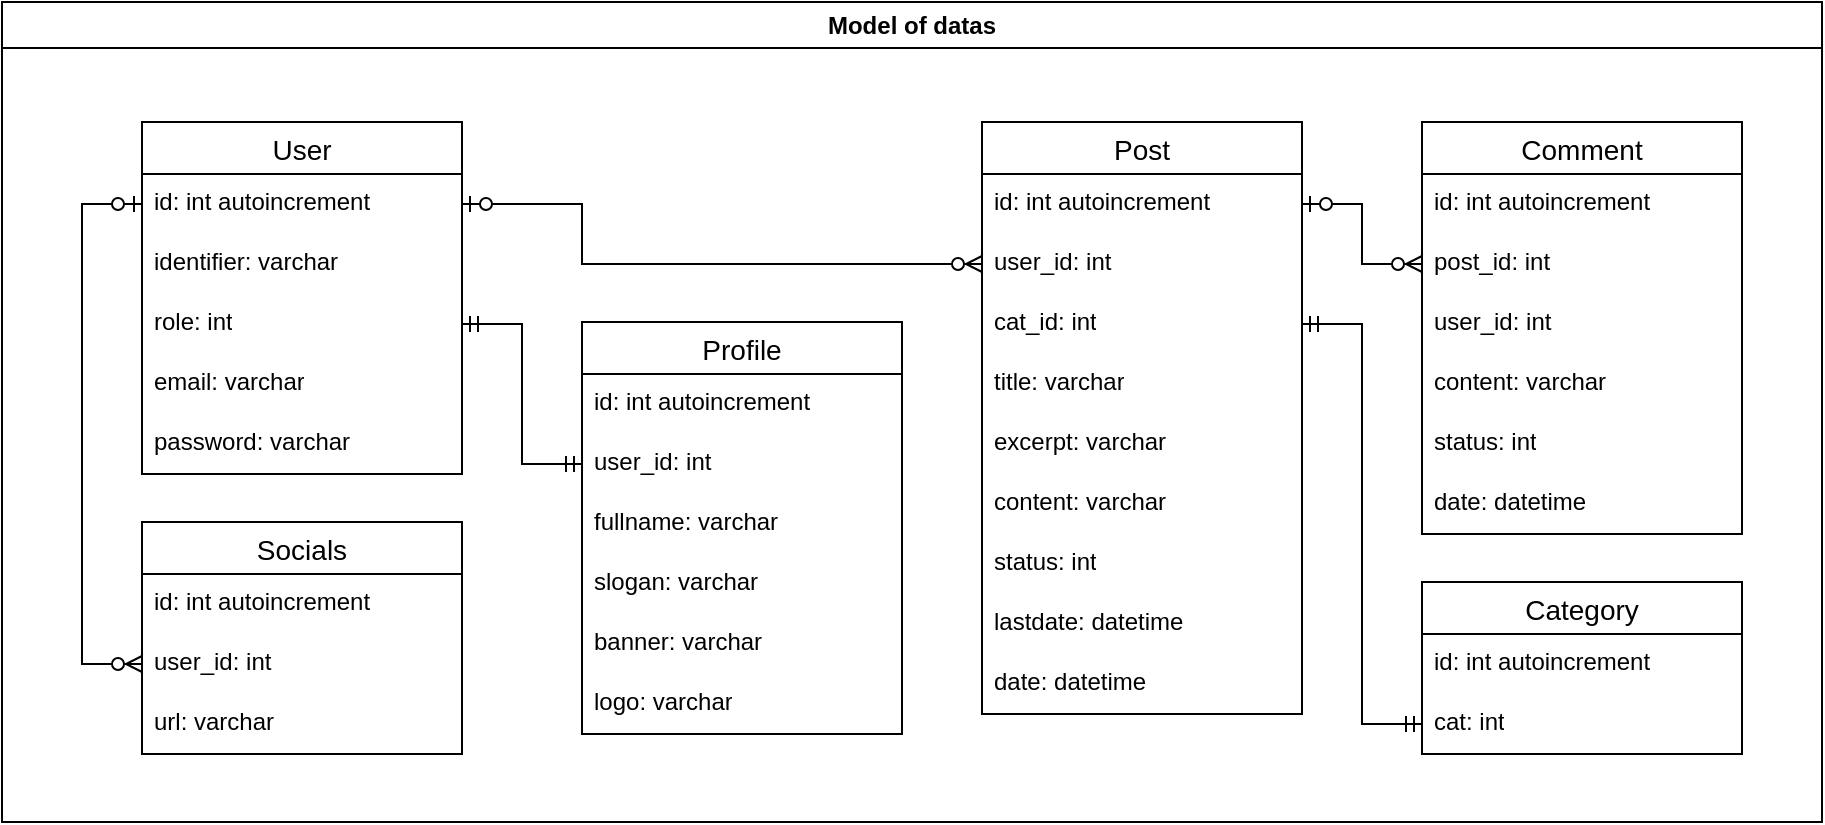 <mxfile version="21.6.8" type="device">
  <diagram name="Page-1" id="OrF_PTl5KjSIGfyUa2yR">
    <mxGraphModel dx="1760" dy="549" grid="1" gridSize="10" guides="1" tooltips="1" connect="1" arrows="1" fold="1" page="1" pageScale="1" pageWidth="827" pageHeight="1169" math="0" shadow="0">
      <root>
        <mxCell id="0" />
        <mxCell id="1" parent="0" />
        <mxCell id="ilpndXRTkQIPUri9wJSj-10" value="User" style="swimlane;fontStyle=0;childLayout=stackLayout;horizontal=1;startSize=26;horizontalStack=0;resizeParent=1;resizeParentMax=0;resizeLast=0;collapsible=1;marginBottom=0;align=center;fontSize=14;" parent="1" vertex="1">
          <mxGeometry x="-290" y="60" width="160" height="176" as="geometry" />
        </mxCell>
        <mxCell id="ilpndXRTkQIPUri9wJSj-11" value="&lt;div&gt;id: int autoincrement&lt;br&gt;&lt;/div&gt;" style="text;strokeColor=none;fillColor=none;spacingLeft=4;spacingRight=4;overflow=hidden;rotatable=0;points=[[0,0.5],[1,0.5]];portConstraint=eastwest;fontSize=12;whiteSpace=wrap;html=1;" parent="ilpndXRTkQIPUri9wJSj-10" vertex="1">
          <mxGeometry y="26" width="160" height="30" as="geometry" />
        </mxCell>
        <mxCell id="ilpndXRTkQIPUri9wJSj-12" value="identifier: varchar" style="text;strokeColor=none;fillColor=none;spacingLeft=4;spacingRight=4;overflow=hidden;rotatable=0;points=[[0,0.5],[1,0.5]];portConstraint=eastwest;fontSize=12;whiteSpace=wrap;html=1;" parent="ilpndXRTkQIPUri9wJSj-10" vertex="1">
          <mxGeometry y="56" width="160" height="30" as="geometry" />
        </mxCell>
        <mxCell id="ilpndXRTkQIPUri9wJSj-13" value="role: int" style="text;strokeColor=none;fillColor=none;spacingLeft=4;spacingRight=4;overflow=hidden;rotatable=0;points=[[0,0.5],[1,0.5]];portConstraint=eastwest;fontSize=12;whiteSpace=wrap;html=1;" parent="ilpndXRTkQIPUri9wJSj-10" vertex="1">
          <mxGeometry y="86" width="160" height="30" as="geometry" />
        </mxCell>
        <mxCell id="ilpndXRTkQIPUri9wJSj-18" value="email: varchar" style="text;strokeColor=none;fillColor=none;spacingLeft=4;spacingRight=4;overflow=hidden;rotatable=0;points=[[0,0.5],[1,0.5]];portConstraint=eastwest;fontSize=12;whiteSpace=wrap;html=1;" parent="ilpndXRTkQIPUri9wJSj-10" vertex="1">
          <mxGeometry y="116" width="160" height="30" as="geometry" />
        </mxCell>
        <mxCell id="pihXAxmbTOqJ1E5991uY-9" value="password: varchar" style="text;strokeColor=none;fillColor=none;spacingLeft=4;spacingRight=4;overflow=hidden;rotatable=0;points=[[0,0.5],[1,0.5]];portConstraint=eastwest;fontSize=12;whiteSpace=wrap;html=1;" parent="ilpndXRTkQIPUri9wJSj-10" vertex="1">
          <mxGeometry y="146" width="160" height="30" as="geometry" />
        </mxCell>
        <mxCell id="ilpndXRTkQIPUri9wJSj-67" value="" style="edgeStyle=orthogonalEdgeStyle;fontSize=12;html=1;endArrow=ERzeroToMany;startArrow=ERzeroToOne;rounded=0;exitX=1;exitY=0.5;exitDx=0;exitDy=0;entryX=0;entryY=0.5;entryDx=0;entryDy=0;" parent="1" source="ilpndXRTkQIPUri9wJSj-11" target="jWGZSJqZ004Za-gAq9pb-3" edge="1">
          <mxGeometry width="100" height="100" relative="1" as="geometry">
            <mxPoint x="-480" y="486" as="sourcePoint" />
            <mxPoint x="-290" y="410" as="targetPoint" />
            <Array as="points">
              <mxPoint x="-70" y="101" />
              <mxPoint x="-70" y="131" />
            </Array>
          </mxGeometry>
        </mxCell>
        <mxCell id="jWGZSJqZ004Za-gAq9pb-1" value="Post" style="swimlane;fontStyle=0;childLayout=stackLayout;horizontal=1;startSize=26;horizontalStack=0;resizeParent=1;resizeParentMax=0;resizeLast=0;collapsible=1;marginBottom=0;align=center;fontSize=14;" parent="1" vertex="1">
          <mxGeometry x="130" y="60" width="160" height="296" as="geometry" />
        </mxCell>
        <mxCell id="jWGZSJqZ004Za-gAq9pb-2" value="&lt;div&gt;id: int autoincrement&lt;br&gt;&lt;/div&gt;" style="text;strokeColor=none;fillColor=none;spacingLeft=4;spacingRight=4;overflow=hidden;rotatable=0;points=[[0,0.5],[1,0.5]];portConstraint=eastwest;fontSize=12;whiteSpace=wrap;html=1;" parent="jWGZSJqZ004Za-gAq9pb-1" vertex="1">
          <mxGeometry y="26" width="160" height="30" as="geometry" />
        </mxCell>
        <mxCell id="jWGZSJqZ004Za-gAq9pb-3" value="user_id: int" style="text;strokeColor=none;fillColor=none;spacingLeft=4;spacingRight=4;overflow=hidden;rotatable=0;points=[[0,0.5],[1,0.5]];portConstraint=eastwest;fontSize=12;whiteSpace=wrap;html=1;" parent="jWGZSJqZ004Za-gAq9pb-1" vertex="1">
          <mxGeometry y="56" width="160" height="30" as="geometry" />
        </mxCell>
        <mxCell id="jIam1u5oviMG-U3jpF7b-9" value="cat_id: int" style="text;strokeColor=none;fillColor=none;spacingLeft=4;spacingRight=4;overflow=hidden;rotatable=0;points=[[0,0.5],[1,0.5]];portConstraint=eastwest;fontSize=12;whiteSpace=wrap;html=1;" parent="jWGZSJqZ004Za-gAq9pb-1" vertex="1">
          <mxGeometry y="86" width="160" height="30" as="geometry" />
        </mxCell>
        <mxCell id="jWGZSJqZ004Za-gAq9pb-4" value="title: varchar" style="text;strokeColor=none;fillColor=none;spacingLeft=4;spacingRight=4;overflow=hidden;rotatable=0;points=[[0,0.5],[1,0.5]];portConstraint=eastwest;fontSize=12;whiteSpace=wrap;html=1;" parent="jWGZSJqZ004Za-gAq9pb-1" vertex="1">
          <mxGeometry y="116" width="160" height="30" as="geometry" />
        </mxCell>
        <mxCell id="jWGZSJqZ004Za-gAq9pb-5" value="excerpt: varchar" style="text;strokeColor=none;fillColor=none;spacingLeft=4;spacingRight=4;overflow=hidden;rotatable=0;points=[[0,0.5],[1,0.5]];portConstraint=eastwest;fontSize=12;whiteSpace=wrap;html=1;" parent="jWGZSJqZ004Za-gAq9pb-1" vertex="1">
          <mxGeometry y="146" width="160" height="30" as="geometry" />
        </mxCell>
        <mxCell id="jWGZSJqZ004Za-gAq9pb-6" value="content: varchar" style="text;strokeColor=none;fillColor=none;spacingLeft=4;spacingRight=4;overflow=hidden;rotatable=0;points=[[0,0.5],[1,0.5]];portConstraint=eastwest;fontSize=12;whiteSpace=wrap;html=1;" parent="jWGZSJqZ004Za-gAq9pb-1" vertex="1">
          <mxGeometry y="176" width="160" height="30" as="geometry" />
        </mxCell>
        <mxCell id="jIam1u5oviMG-U3jpF7b-10" value="status: int" style="text;strokeColor=none;fillColor=none;spacingLeft=4;spacingRight=4;overflow=hidden;rotatable=0;points=[[0,0.5],[1,0.5]];portConstraint=eastwest;fontSize=12;whiteSpace=wrap;html=1;" parent="jWGZSJqZ004Za-gAq9pb-1" vertex="1">
          <mxGeometry y="206" width="160" height="30" as="geometry" />
        </mxCell>
        <mxCell id="D9G0s8F2geswq2QvL_m--1" value="lastdate: datetime" style="text;strokeColor=none;fillColor=none;spacingLeft=4;spacingRight=4;overflow=hidden;rotatable=0;points=[[0,0.5],[1,0.5]];portConstraint=eastwest;fontSize=12;whiteSpace=wrap;html=1;" parent="jWGZSJqZ004Za-gAq9pb-1" vertex="1">
          <mxGeometry y="236" width="160" height="30" as="geometry" />
        </mxCell>
        <mxCell id="jIam1u5oviMG-U3jpF7b-11" value="date: datetime" style="text;strokeColor=none;fillColor=none;spacingLeft=4;spacingRight=4;overflow=hidden;rotatable=0;points=[[0,0.5],[1,0.5]];portConstraint=eastwest;fontSize=12;whiteSpace=wrap;html=1;" parent="jWGZSJqZ004Za-gAq9pb-1" vertex="1">
          <mxGeometry y="266" width="160" height="30" as="geometry" />
        </mxCell>
        <mxCell id="jWGZSJqZ004Za-gAq9pb-8" value="Comment" style="swimlane;fontStyle=0;childLayout=stackLayout;horizontal=1;startSize=26;horizontalStack=0;resizeParent=1;resizeParentMax=0;resizeLast=0;collapsible=1;marginBottom=0;align=center;fontSize=14;" parent="1" vertex="1">
          <mxGeometry x="350" y="60" width="160" height="206" as="geometry" />
        </mxCell>
        <mxCell id="jWGZSJqZ004Za-gAq9pb-9" value="&lt;div&gt;id: int autoincrement&lt;br&gt;&lt;/div&gt;" style="text;strokeColor=none;fillColor=none;spacingLeft=4;spacingRight=4;overflow=hidden;rotatable=0;points=[[0,0.5],[1,0.5]];portConstraint=eastwest;fontSize=12;whiteSpace=wrap;html=1;" parent="jWGZSJqZ004Za-gAq9pb-8" vertex="1">
          <mxGeometry y="26" width="160" height="30" as="geometry" />
        </mxCell>
        <mxCell id="jWGZSJqZ004Za-gAq9pb-12" value="post_id: int" style="text;strokeColor=none;fillColor=none;spacingLeft=4;spacingRight=4;overflow=hidden;rotatable=0;points=[[0,0.5],[1,0.5]];portConstraint=eastwest;fontSize=12;whiteSpace=wrap;html=1;" parent="jWGZSJqZ004Za-gAq9pb-8" vertex="1">
          <mxGeometry y="56" width="160" height="30" as="geometry" />
        </mxCell>
        <mxCell id="jWGZSJqZ004Za-gAq9pb-10" value="user_id: int" style="text;strokeColor=none;fillColor=none;spacingLeft=4;spacingRight=4;overflow=hidden;rotatable=0;points=[[0,0.5],[1,0.5]];portConstraint=eastwest;fontSize=12;whiteSpace=wrap;html=1;" parent="jWGZSJqZ004Za-gAq9pb-8" vertex="1">
          <mxGeometry y="86" width="160" height="30" as="geometry" />
        </mxCell>
        <mxCell id="jWGZSJqZ004Za-gAq9pb-11" value="content: varchar" style="text;strokeColor=none;fillColor=none;spacingLeft=4;spacingRight=4;overflow=hidden;rotatable=0;points=[[0,0.5],[1,0.5]];portConstraint=eastwest;fontSize=12;whiteSpace=wrap;html=1;" parent="jWGZSJqZ004Za-gAq9pb-8" vertex="1">
          <mxGeometry y="116" width="160" height="30" as="geometry" />
        </mxCell>
        <mxCell id="jWGZSJqZ004Za-gAq9pb-13" value="status: int" style="text;strokeColor=none;fillColor=none;spacingLeft=4;spacingRight=4;overflow=hidden;rotatable=0;points=[[0,0.5],[1,0.5]];portConstraint=eastwest;fontSize=12;whiteSpace=wrap;html=1;" parent="jWGZSJqZ004Za-gAq9pb-8" vertex="1">
          <mxGeometry y="146" width="160" height="30" as="geometry" />
        </mxCell>
        <mxCell id="jIam1u5oviMG-U3jpF7b-8" value="date: datetime" style="text;strokeColor=none;fillColor=none;spacingLeft=4;spacingRight=4;overflow=hidden;rotatable=0;points=[[0,0.5],[1,0.5]];portConstraint=eastwest;fontSize=12;whiteSpace=wrap;html=1;" parent="jWGZSJqZ004Za-gAq9pb-8" vertex="1">
          <mxGeometry y="176" width="160" height="30" as="geometry" />
        </mxCell>
        <mxCell id="jWGZSJqZ004Za-gAq9pb-26" value="" style="edgeStyle=orthogonalEdgeStyle;fontSize=12;html=1;endArrow=ERzeroToMany;startArrow=ERzeroToOne;rounded=0;exitX=1;exitY=0.5;exitDx=0;exitDy=0;entryX=0;entryY=0.5;entryDx=0;entryDy=0;" parent="1" source="jWGZSJqZ004Za-gAq9pb-2" target="jWGZSJqZ004Za-gAq9pb-12" edge="1">
          <mxGeometry width="100" height="100" relative="1" as="geometry">
            <mxPoint x="140" as="sourcePoint" />
            <mxPoint x="230" y="30" as="targetPoint" />
          </mxGeometry>
        </mxCell>
        <mxCell id="XvVq2ZDvTWLnWcP2PYu2-8" value="Socials" style="swimlane;fontStyle=0;childLayout=stackLayout;horizontal=1;startSize=26;horizontalStack=0;resizeParent=1;resizeParentMax=0;resizeLast=0;collapsible=1;marginBottom=0;align=center;fontSize=14;" parent="1" vertex="1">
          <mxGeometry x="-290" y="260" width="160" height="116" as="geometry" />
        </mxCell>
        <mxCell id="XvVq2ZDvTWLnWcP2PYu2-9" value="&lt;div&gt;id: int autoincrement&lt;br&gt;&lt;/div&gt;" style="text;strokeColor=none;fillColor=none;spacingLeft=4;spacingRight=4;overflow=hidden;rotatable=0;points=[[0,0.5],[1,0.5]];portConstraint=eastwest;fontSize=12;whiteSpace=wrap;html=1;" parent="XvVq2ZDvTWLnWcP2PYu2-8" vertex="1">
          <mxGeometry y="26" width="160" height="30" as="geometry" />
        </mxCell>
        <mxCell id="XvVq2ZDvTWLnWcP2PYu2-10" value="user_id: int" style="text;strokeColor=none;fillColor=none;spacingLeft=4;spacingRight=4;overflow=hidden;rotatable=0;points=[[0,0.5],[1,0.5]];portConstraint=eastwest;fontSize=12;whiteSpace=wrap;html=1;" parent="XvVq2ZDvTWLnWcP2PYu2-8" vertex="1">
          <mxGeometry y="56" width="160" height="30" as="geometry" />
        </mxCell>
        <mxCell id="XvVq2ZDvTWLnWcP2PYu2-11" value="url: varchar" style="text;strokeColor=none;fillColor=none;spacingLeft=4;spacingRight=4;overflow=hidden;rotatable=0;points=[[0,0.5],[1,0.5]];portConstraint=eastwest;fontSize=12;whiteSpace=wrap;html=1;" parent="XvVq2ZDvTWLnWcP2PYu2-8" vertex="1">
          <mxGeometry y="86" width="160" height="30" as="geometry" />
        </mxCell>
        <mxCell id="XvVq2ZDvTWLnWcP2PYu2-15" value="" style="edgeStyle=orthogonalEdgeStyle;fontSize=12;html=1;endArrow=ERzeroToMany;startArrow=ERzeroToOne;rounded=0;entryX=0;entryY=0.5;entryDx=0;entryDy=0;exitX=0;exitY=0.5;exitDx=0;exitDy=0;" parent="1" source="ilpndXRTkQIPUri9wJSj-11" target="XvVq2ZDvTWLnWcP2PYu2-10" edge="1">
          <mxGeometry width="100" height="100" relative="1" as="geometry">
            <mxPoint x="-360" y="140" as="sourcePoint" />
            <mxPoint x="240" y="280" as="targetPoint" />
            <Array as="points">
              <mxPoint x="-320" y="101" />
              <mxPoint x="-320" y="331" />
            </Array>
          </mxGeometry>
        </mxCell>
        <mxCell id="jIam1u5oviMG-U3jpF7b-1" value="Category" style="swimlane;fontStyle=0;childLayout=stackLayout;horizontal=1;startSize=26;horizontalStack=0;resizeParent=1;resizeParentMax=0;resizeLast=0;collapsible=1;marginBottom=0;align=center;fontSize=14;" parent="1" vertex="1">
          <mxGeometry x="350" y="290" width="160" height="86" as="geometry" />
        </mxCell>
        <mxCell id="jIam1u5oviMG-U3jpF7b-2" value="&lt;div&gt;id: int autoincrement&lt;br&gt;&lt;/div&gt;" style="text;strokeColor=none;fillColor=none;spacingLeft=4;spacingRight=4;overflow=hidden;rotatable=0;points=[[0,0.5],[1,0.5]];portConstraint=eastwest;fontSize=12;whiteSpace=wrap;html=1;" parent="jIam1u5oviMG-U3jpF7b-1" vertex="1">
          <mxGeometry y="26" width="160" height="30" as="geometry" />
        </mxCell>
        <mxCell id="jIam1u5oviMG-U3jpF7b-3" value="cat: int" style="text;strokeColor=none;fillColor=none;spacingLeft=4;spacingRight=4;overflow=hidden;rotatable=0;points=[[0,0.5],[1,0.5]];portConstraint=eastwest;fontSize=12;whiteSpace=wrap;html=1;" parent="jIam1u5oviMG-U3jpF7b-1" vertex="1">
          <mxGeometry y="56" width="160" height="30" as="geometry" />
        </mxCell>
        <mxCell id="jIam1u5oviMG-U3jpF7b-14" value="" style="edgeStyle=orthogonalEdgeStyle;fontSize=12;html=1;endArrow=ERmandOne;startArrow=ERmandOne;rounded=0;entryX=0;entryY=0.5;entryDx=0;entryDy=0;exitX=1;exitY=0.5;exitDx=0;exitDy=0;" parent="1" source="jIam1u5oviMG-U3jpF7b-9" target="jIam1u5oviMG-U3jpF7b-3" edge="1">
          <mxGeometry width="100" height="100" relative="1" as="geometry">
            <mxPoint x="200" y="360" as="sourcePoint" />
            <mxPoint x="300" y="260" as="targetPoint" />
          </mxGeometry>
        </mxCell>
        <mxCell id="hUn9Ynskkbxz-1gFGa_6-1" value="Profile" style="swimlane;fontStyle=0;childLayout=stackLayout;horizontal=1;startSize=26;horizontalStack=0;resizeParent=1;resizeParentMax=0;resizeLast=0;collapsible=1;marginBottom=0;align=center;fontSize=14;" parent="1" vertex="1">
          <mxGeometry x="-70" y="160" width="160" height="206" as="geometry" />
        </mxCell>
        <mxCell id="hUn9Ynskkbxz-1gFGa_6-2" value="&lt;div&gt;id: int autoincrement&lt;br&gt;&lt;/div&gt;" style="text;strokeColor=none;fillColor=none;spacingLeft=4;spacingRight=4;overflow=hidden;rotatable=0;points=[[0,0.5],[1,0.5]];portConstraint=eastwest;fontSize=12;whiteSpace=wrap;html=1;" parent="hUn9Ynskkbxz-1gFGa_6-1" vertex="1">
          <mxGeometry y="26" width="160" height="30" as="geometry" />
        </mxCell>
        <mxCell id="hUn9Ynskkbxz-1gFGa_6-14" value="&lt;div&gt;user_id: int&lt;br&gt;&lt;/div&gt;" style="text;strokeColor=none;fillColor=none;spacingLeft=4;spacingRight=4;overflow=hidden;rotatable=0;points=[[0,0.5],[1,0.5]];portConstraint=eastwest;fontSize=12;whiteSpace=wrap;html=1;" parent="hUn9Ynskkbxz-1gFGa_6-1" vertex="1">
          <mxGeometry y="56" width="160" height="30" as="geometry" />
        </mxCell>
        <mxCell id="hUn9Ynskkbxz-1gFGa_6-3" value="fullname: varchar" style="text;strokeColor=none;fillColor=none;spacingLeft=4;spacingRight=4;overflow=hidden;rotatable=0;points=[[0,0.5],[1,0.5]];portConstraint=eastwest;fontSize=12;whiteSpace=wrap;html=1;" parent="hUn9Ynskkbxz-1gFGa_6-1" vertex="1">
          <mxGeometry y="86" width="160" height="30" as="geometry" />
        </mxCell>
        <mxCell id="hUn9Ynskkbxz-1gFGa_6-7" value="slogan: varchar" style="text;strokeColor=none;fillColor=none;spacingLeft=4;spacingRight=4;overflow=hidden;rotatable=0;points=[[0,0.5],[1,0.5]];portConstraint=eastwest;fontSize=12;whiteSpace=wrap;html=1;" parent="hUn9Ynskkbxz-1gFGa_6-1" vertex="1">
          <mxGeometry y="116" width="160" height="30" as="geometry" />
        </mxCell>
        <mxCell id="hUn9Ynskkbxz-1gFGa_6-8" value="banner: varchar" style="text;strokeColor=none;fillColor=none;spacingLeft=4;spacingRight=4;overflow=hidden;rotatable=0;points=[[0,0.5],[1,0.5]];portConstraint=eastwest;fontSize=12;whiteSpace=wrap;html=1;" parent="hUn9Ynskkbxz-1gFGa_6-1" vertex="1">
          <mxGeometry y="146" width="160" height="30" as="geometry" />
        </mxCell>
        <mxCell id="hUn9Ynskkbxz-1gFGa_6-9" value="logo: varchar" style="text;strokeColor=none;fillColor=none;spacingLeft=4;spacingRight=4;overflow=hidden;rotatable=0;points=[[0,0.5],[1,0.5]];portConstraint=eastwest;fontSize=12;whiteSpace=wrap;html=1;" parent="hUn9Ynskkbxz-1gFGa_6-1" vertex="1">
          <mxGeometry y="176" width="160" height="30" as="geometry" />
        </mxCell>
        <mxCell id="hUn9Ynskkbxz-1gFGa_6-15" value="" style="edgeStyle=orthogonalEdgeStyle;fontSize=12;html=1;endArrow=ERmandOne;startArrow=ERmandOne;rounded=0;exitX=1;exitY=0.5;exitDx=0;exitDy=0;entryX=0;entryY=0.5;entryDx=0;entryDy=0;" parent="1" source="ilpndXRTkQIPUri9wJSj-13" target="hUn9Ynskkbxz-1gFGa_6-14" edge="1">
          <mxGeometry width="100" height="100" relative="1" as="geometry">
            <mxPoint x="100" y="320" as="sourcePoint" />
            <mxPoint x="-90" y="250" as="targetPoint" />
          </mxGeometry>
        </mxCell>
        <mxCell id="7Ssta7bc9IBsep5WO9wR-2" value="Model of datas" style="swimlane;whiteSpace=wrap;html=1;" vertex="1" parent="1">
          <mxGeometry x="-360" width="910" height="410" as="geometry" />
        </mxCell>
      </root>
    </mxGraphModel>
  </diagram>
</mxfile>
